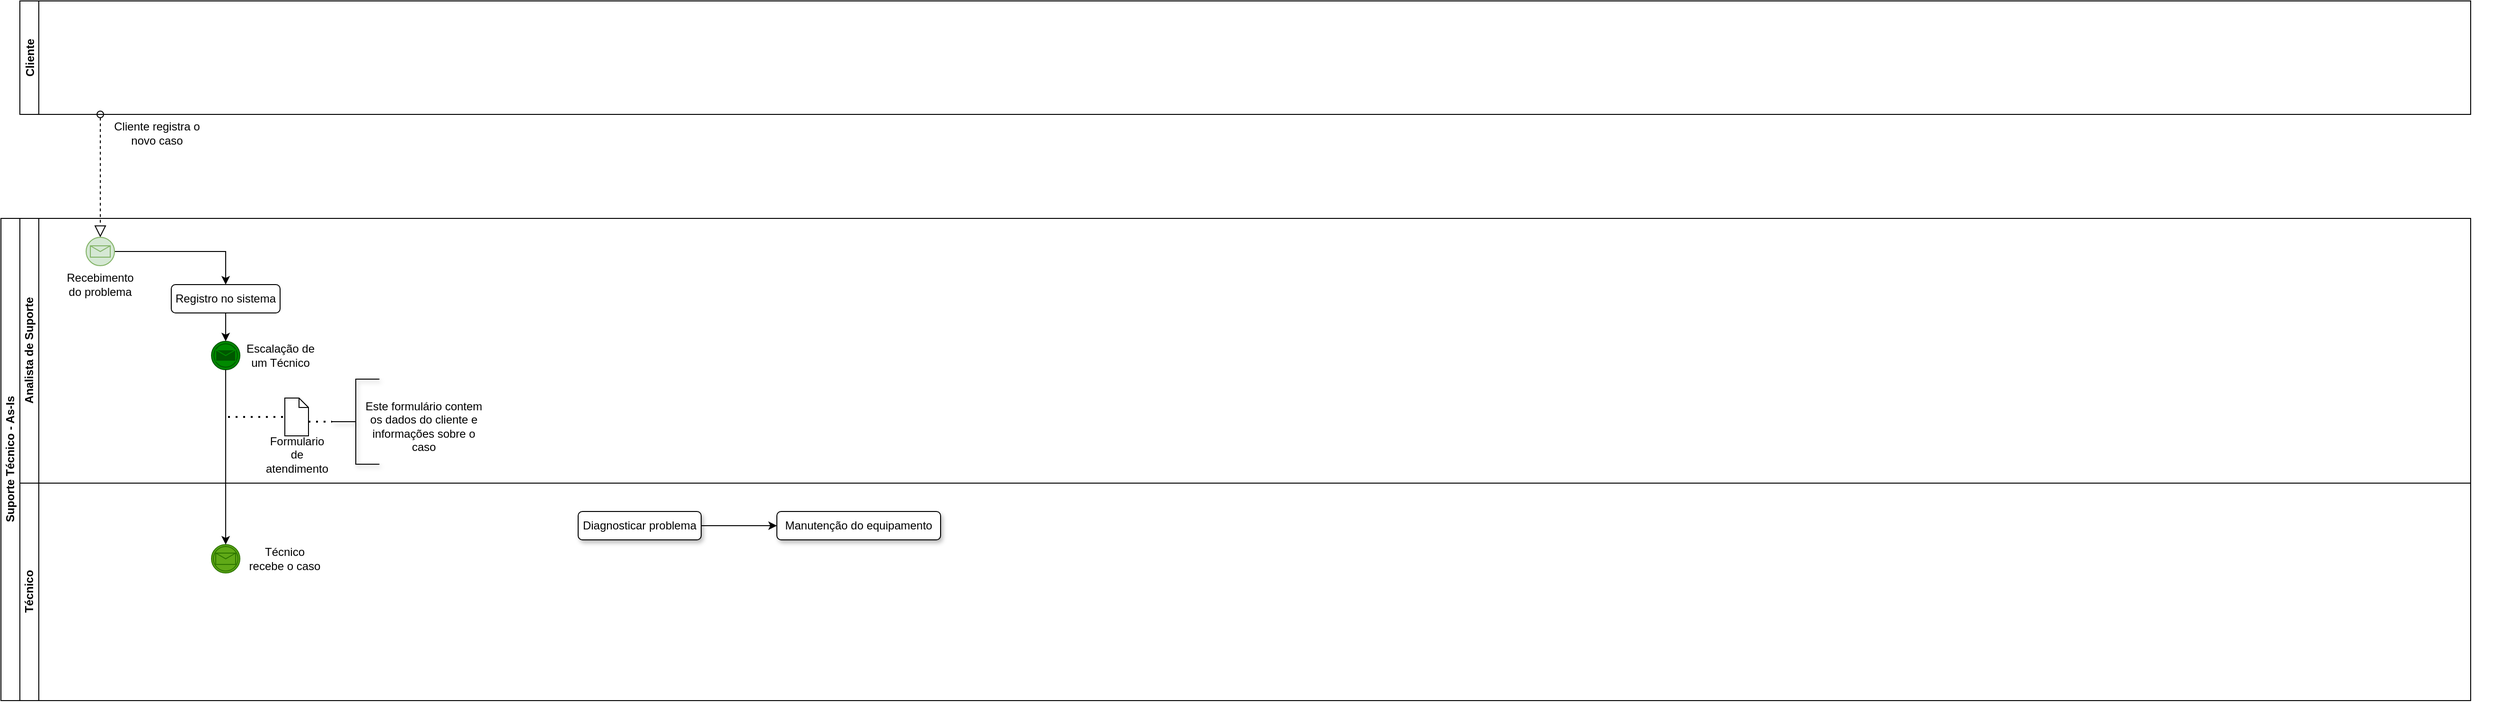 <mxfile version="13.7.7" type="github">
  <diagram id="fiaMoSsyoyp-pJfvf07h" name="Page-1">
    <mxGraphModel dx="718" dy="1556" grid="1" gridSize="10" guides="1" tooltips="1" connect="1" arrows="1" fold="1" page="1" pageScale="1" pageWidth="827" pageHeight="1169" math="0" shadow="0">
      <root>
        <mxCell id="0" />
        <mxCell id="1" parent="0" />
        <mxCell id="pjXi1nHpoOmAQkaqrBQA-1" value="Suporte Técnico - As-Is" style="swimlane;html=1;childLayout=stackLayout;resizeParent=1;resizeParentMax=0;horizontal=0;startSize=20;horizontalStack=0;" vertex="1" parent="1">
          <mxGeometry x="30" y="170" width="2610" height="510" as="geometry" />
        </mxCell>
        <mxCell id="pjXi1nHpoOmAQkaqrBQA-2" value="Analista de Suporte" style="swimlane;html=1;startSize=20;horizontal=0;" vertex="1" parent="pjXi1nHpoOmAQkaqrBQA-1">
          <mxGeometry x="20" width="2590" height="280" as="geometry" />
        </mxCell>
        <mxCell id="pjXi1nHpoOmAQkaqrBQA-15" value="" style="shape=mxgraph.bpmn.shape;html=1;verticalLabelPosition=bottom;labelBackgroundColor=#ffffff;verticalAlign=top;align=center;perimeter=ellipsePerimeter;outlineConnect=0;outline=throwing;symbol=message;fillColor=#008a00;strokeColor=#005700;fontColor=#ffffff;aspect=fixed;" vertex="1" parent="pjXi1nHpoOmAQkaqrBQA-2">
          <mxGeometry x="202.5" y="130" width="30" height="30" as="geometry" />
        </mxCell>
        <mxCell id="pjXi1nHpoOmAQkaqrBQA-17" value="Escalação de um Técnico" style="text;html=1;strokeColor=none;fillColor=none;align=center;verticalAlign=middle;whiteSpace=wrap;rounded=0;" vertex="1" parent="pjXi1nHpoOmAQkaqrBQA-2">
          <mxGeometry x="232.5" y="135" width="85" height="20" as="geometry" />
        </mxCell>
        <mxCell id="pjXi1nHpoOmAQkaqrBQA-39" value="Este formulário contem os dados do cliente e informações sobre o caso" style="text;html=1;strokeColor=none;fillColor=none;align=center;verticalAlign=middle;whiteSpace=wrap;rounded=0;shadow=1;" vertex="1" parent="pjXi1nHpoOmAQkaqrBQA-2">
          <mxGeometry x="364" y="180" width="126" height="80" as="geometry" />
        </mxCell>
        <mxCell id="pjXi1nHpoOmAQkaqrBQA-31" value="" style="group" vertex="1" connectable="0" parent="pjXi1nHpoOmAQkaqrBQA-2">
          <mxGeometry x="220" y="210" width="80" as="geometry" />
        </mxCell>
        <mxCell id="pjXi1nHpoOmAQkaqrBQA-30" value="" style="group" vertex="1" connectable="0" parent="pjXi1nHpoOmAQkaqrBQA-31">
          <mxGeometry width="80" as="geometry" />
        </mxCell>
        <mxCell id="pjXi1nHpoOmAQkaqrBQA-29" value="" style="group" vertex="1" connectable="0" parent="pjXi1nHpoOmAQkaqrBQA-30">
          <mxGeometry width="80" as="geometry" />
        </mxCell>
        <mxCell id="pjXi1nHpoOmAQkaqrBQA-28" value="" style="endArrow=none;dashed=1;html=1;dashPattern=1 3;strokeWidth=2;" edge="1" parent="pjXi1nHpoOmAQkaqrBQA-29">
          <mxGeometry width="50" height="50" relative="1" as="geometry">
            <mxPoint as="sourcePoint" />
            <mxPoint x="80" as="targetPoint" />
          </mxGeometry>
        </mxCell>
        <mxCell id="pjXi1nHpoOmAQkaqrBQA-32" value="" style="shape=note;size=10;whiteSpace=wrap;html=1;aspect=fixed;" vertex="1" parent="pjXi1nHpoOmAQkaqrBQA-2">
          <mxGeometry x="280" y="190" width="25" height="40" as="geometry" />
        </mxCell>
        <mxCell id="pjXi1nHpoOmAQkaqrBQA-37" value="" style="html=1;shape=mxgraph.flowchart.annotation_2;align=left;labelPosition=right;shadow=1;" vertex="1" parent="pjXi1nHpoOmAQkaqrBQA-2">
          <mxGeometry x="330" y="170" width="50" height="90" as="geometry" />
        </mxCell>
        <mxCell id="pjXi1nHpoOmAQkaqrBQA-36" value="Formulario de atendimento" style="text;html=1;strokeColor=none;fillColor=none;align=center;verticalAlign=middle;whiteSpace=wrap;rounded=0;" vertex="1" parent="pjXi1nHpoOmAQkaqrBQA-2">
          <mxGeometry x="272.5" y="240" width="40" height="20" as="geometry" />
        </mxCell>
        <mxCell id="pjXi1nHpoOmAQkaqrBQA-38" value="" style="endArrow=none;dashed=1;html=1;dashPattern=1 3;strokeWidth=2;entryX=0;entryY=0.5;entryDx=0;entryDy=0;entryPerimeter=0;exitX=0;exitY=0;exitDx=25;exitDy=25;exitPerimeter=0;" edge="1" parent="pjXi1nHpoOmAQkaqrBQA-2" source="pjXi1nHpoOmAQkaqrBQA-32" target="pjXi1nHpoOmAQkaqrBQA-37">
          <mxGeometry width="50" height="50" relative="1" as="geometry">
            <mxPoint x="260" y="270" as="sourcePoint" />
            <mxPoint x="310" y="220" as="targetPoint" />
          </mxGeometry>
        </mxCell>
        <mxCell id="pjXi1nHpoOmAQkaqrBQA-3" value="Técnico" style="swimlane;html=1;startSize=20;horizontal=0;" vertex="1" parent="pjXi1nHpoOmAQkaqrBQA-1">
          <mxGeometry x="20" y="280" width="2590" height="230" as="geometry" />
        </mxCell>
        <mxCell id="pjXi1nHpoOmAQkaqrBQA-25" value="" style="shape=mxgraph.bpmn.shape;html=1;verticalLabelPosition=bottom;labelBackgroundColor=#ffffff;verticalAlign=top;align=center;perimeter=ellipsePerimeter;outlineConnect=0;outline=catching;symbol=message;aspect=fixed;fillColor=#60a917;strokeColor=#2D7600;fontColor=#ffffff;" vertex="1" parent="pjXi1nHpoOmAQkaqrBQA-3">
          <mxGeometry x="202.5" y="65" width="30" height="30" as="geometry" />
        </mxCell>
        <mxCell id="pjXi1nHpoOmAQkaqrBQA-27" value="Técnico recebe o caso" style="text;html=1;strokeColor=none;fillColor=none;align=center;verticalAlign=middle;whiteSpace=wrap;rounded=0;" vertex="1" parent="pjXi1nHpoOmAQkaqrBQA-3">
          <mxGeometry x="240" y="70" width="80" height="20" as="geometry" />
        </mxCell>
        <mxCell id="pjXi1nHpoOmAQkaqrBQA-22" style="edgeStyle=orthogonalEdgeStyle;rounded=0;orthogonalLoop=1;jettySize=auto;html=1;" edge="1" parent="pjXi1nHpoOmAQkaqrBQA-1" source="pjXi1nHpoOmAQkaqrBQA-15" target="pjXi1nHpoOmAQkaqrBQA-25">
          <mxGeometry relative="1" as="geometry">
            <mxPoint x="215.034" y="340.034" as="targetPoint" />
          </mxGeometry>
        </mxCell>
        <mxCell id="pjXi1nHpoOmAQkaqrBQA-7" value="" style="group;aspect=fixed;" vertex="1" connectable="0" parent="1">
          <mxGeometry x="80" y="-40" width="2590" height="310" as="geometry" />
        </mxCell>
        <mxCell id="pjXi1nHpoOmAQkaqrBQA-8" value="" style="group" vertex="1" connectable="0" parent="pjXi1nHpoOmAQkaqrBQA-7">
          <mxGeometry x="-30" y="-20" width="2590" height="330" as="geometry" />
        </mxCell>
        <mxCell id="pjXi1nHpoOmAQkaqrBQA-5" value="Cliente" style="swimlane;startSize=20;horizontal=0;" vertex="1" parent="pjXi1nHpoOmAQkaqrBQA-8">
          <mxGeometry width="2590" height="120" as="geometry" />
        </mxCell>
        <mxCell id="pjXi1nHpoOmAQkaqrBQA-6" value="" style="startArrow=oval;startFill=0;startSize=7;endArrow=block;endFill=0;endSize=10;dashed=1;html=1;" edge="1" parent="pjXi1nHpoOmAQkaqrBQA-8" target="pjXi1nHpoOmAQkaqrBQA-9">
          <mxGeometry width="100" relative="1" as="geometry">
            <mxPoint x="85" y="120" as="sourcePoint" />
            <mxPoint x="80" y="250" as="targetPoint" />
          </mxGeometry>
        </mxCell>
        <mxCell id="pjXi1nHpoOmAQkaqrBQA-12" style="edgeStyle=orthogonalEdgeStyle;rounded=0;orthogonalLoop=1;jettySize=auto;html=1;" edge="1" parent="pjXi1nHpoOmAQkaqrBQA-8" source="pjXi1nHpoOmAQkaqrBQA-9" target="pjXi1nHpoOmAQkaqrBQA-11">
          <mxGeometry relative="1" as="geometry" />
        </mxCell>
        <mxCell id="pjXi1nHpoOmAQkaqrBQA-9" value="" style="shape=mxgraph.bpmn.shape;html=1;verticalLabelPosition=bottom;labelBackgroundColor=#ffffff;verticalAlign=top;align=center;perimeter=ellipsePerimeter;outlineConnect=0;outline=standard;symbol=message;fillColor=#d5e8d4;strokeColor=#82b366;" vertex="1" parent="pjXi1nHpoOmAQkaqrBQA-8">
          <mxGeometry x="70" y="250" width="30" height="30" as="geometry" />
        </mxCell>
        <mxCell id="pjXi1nHpoOmAQkaqrBQA-10" value="Cliente registra o novo caso" style="text;html=1;strokeColor=none;fillColor=none;align=center;verticalAlign=middle;whiteSpace=wrap;rounded=0;" vertex="1" parent="pjXi1nHpoOmAQkaqrBQA-8">
          <mxGeometry x="90" y="130" width="110" height="20" as="geometry" />
        </mxCell>
        <mxCell id="pjXi1nHpoOmAQkaqrBQA-11" value="Registro no sistema" style="shape=ext;rounded=1;html=1;whiteSpace=wrap;" vertex="1" parent="pjXi1nHpoOmAQkaqrBQA-8">
          <mxGeometry x="160" y="300" width="115" height="30" as="geometry" />
        </mxCell>
        <mxCell id="pjXi1nHpoOmAQkaqrBQA-13" value="Recebimento do problema" style="text;html=1;strokeColor=none;fillColor=none;align=center;verticalAlign=middle;whiteSpace=wrap;rounded=0;" vertex="1" parent="pjXi1nHpoOmAQkaqrBQA-8">
          <mxGeometry x="65" y="290" width="40" height="20" as="geometry" />
        </mxCell>
        <mxCell id="pjXi1nHpoOmAQkaqrBQA-16" style="edgeStyle=orthogonalEdgeStyle;rounded=0;orthogonalLoop=1;jettySize=auto;html=1;" edge="1" parent="1" source="pjXi1nHpoOmAQkaqrBQA-11" target="pjXi1nHpoOmAQkaqrBQA-15">
          <mxGeometry relative="1" as="geometry" />
        </mxCell>
        <mxCell id="pjXi1nHpoOmAQkaqrBQA-42" style="edgeStyle=orthogonalEdgeStyle;rounded=0;orthogonalLoop=1;jettySize=auto;html=1;entryX=0;entryY=0.5;entryDx=0;entryDy=0;" edge="1" parent="1" source="pjXi1nHpoOmAQkaqrBQA-40" target="pjXi1nHpoOmAQkaqrBQA-41">
          <mxGeometry relative="1" as="geometry" />
        </mxCell>
        <mxCell id="pjXi1nHpoOmAQkaqrBQA-40" value="Diagnosticar problema" style="rounded=1;whiteSpace=wrap;html=1;shadow=1;" vertex="1" parent="1">
          <mxGeometry x="640" y="480" width="130" height="30" as="geometry" />
        </mxCell>
        <mxCell id="pjXi1nHpoOmAQkaqrBQA-41" value="Manutenção do equipamento" style="shape=ext;rounded=1;html=1;whiteSpace=wrap;shadow=1;" vertex="1" parent="1">
          <mxGeometry x="850" y="480" width="173" height="30" as="geometry" />
        </mxCell>
      </root>
    </mxGraphModel>
  </diagram>
</mxfile>
